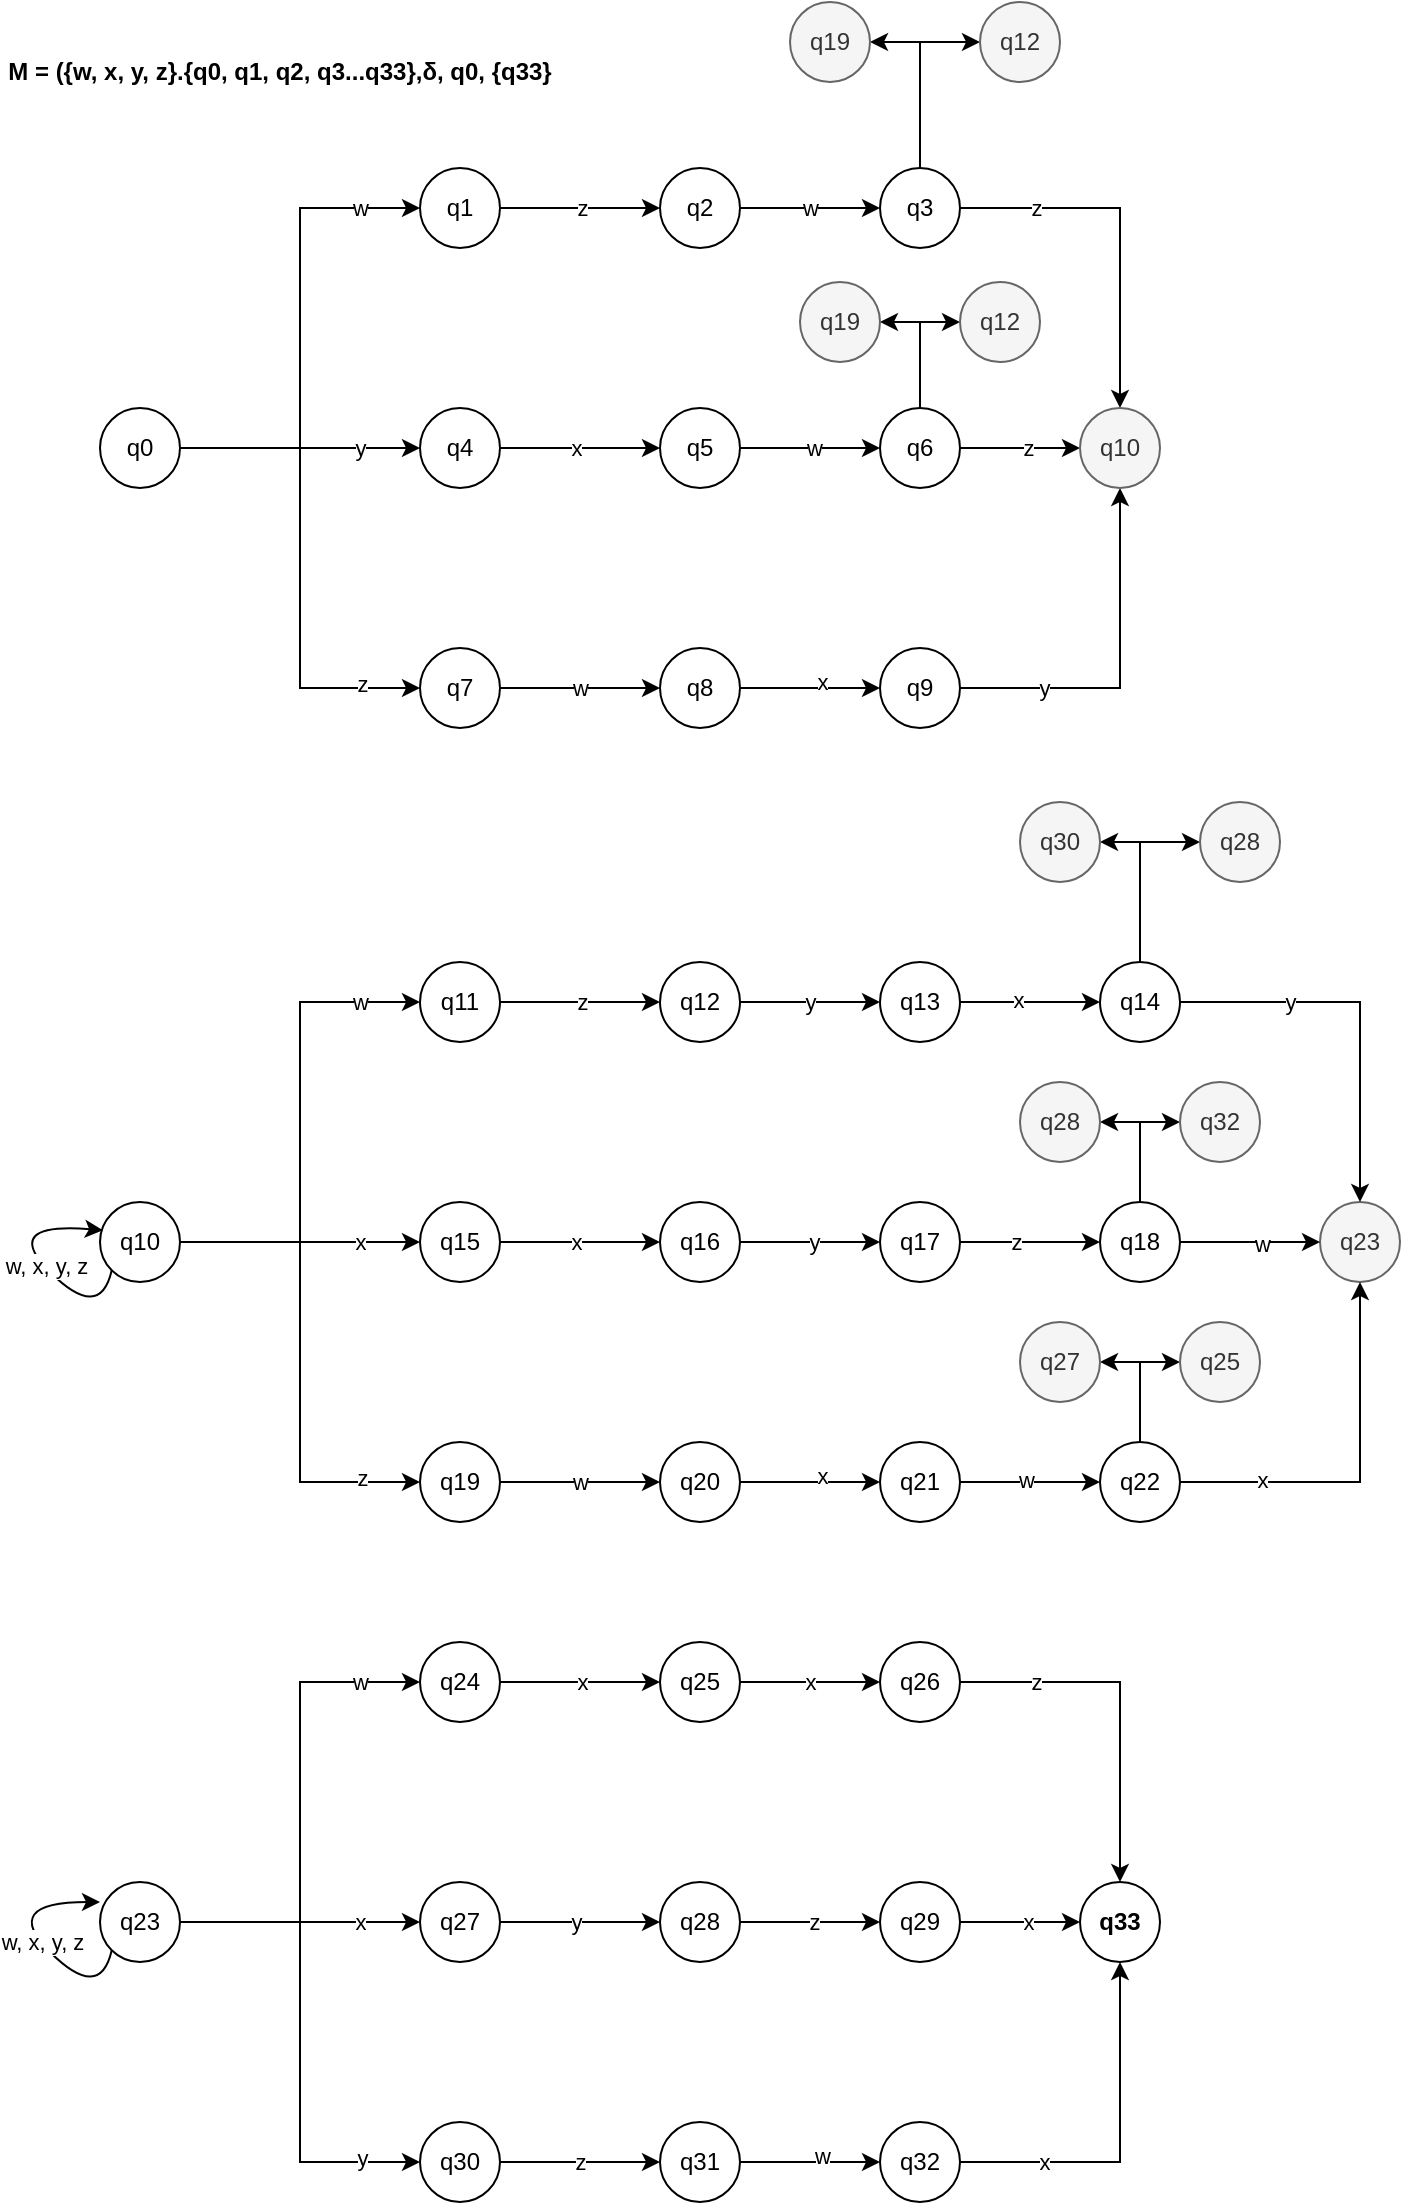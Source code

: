 <mxfile version="24.7.8">
  <diagram name="Page-1" id="Aey-eJSJg34oSW4Eya3Z">
    <mxGraphModel dx="2093" dy="1008" grid="1" gridSize="10" guides="1" tooltips="1" connect="1" arrows="1" fold="1" page="1" pageScale="1" pageWidth="850" pageHeight="1100" math="0" shadow="0">
      <root>
        <mxCell id="0" />
        <mxCell id="1" parent="0" />
        <mxCell id="eljY3TKEnS_Ht3RKQVxH-9" style="edgeStyle=orthogonalEdgeStyle;rounded=0;orthogonalLoop=1;jettySize=auto;html=1;entryX=0;entryY=0.5;entryDx=0;entryDy=0;" edge="1" parent="1" source="eljY3TKEnS_Ht3RKQVxH-5" target="eljY3TKEnS_Ht3RKQVxH-7">
          <mxGeometry relative="1" as="geometry" />
        </mxCell>
        <mxCell id="eljY3TKEnS_Ht3RKQVxH-14" value="y" style="edgeLabel;html=1;align=center;verticalAlign=middle;resizable=0;points=[];" vertex="1" connectable="0" parent="eljY3TKEnS_Ht3RKQVxH-9">
          <mxGeometry x="0.504" relative="1" as="geometry">
            <mxPoint as="offset" />
          </mxGeometry>
        </mxCell>
        <mxCell id="eljY3TKEnS_Ht3RKQVxH-10" style="edgeStyle=orthogonalEdgeStyle;rounded=0;orthogonalLoop=1;jettySize=auto;html=1;exitX=1;exitY=0.5;exitDx=0;exitDy=0;entryX=0;entryY=0.5;entryDx=0;entryDy=0;" edge="1" parent="1" source="eljY3TKEnS_Ht3RKQVxH-5" target="eljY3TKEnS_Ht3RKQVxH-6">
          <mxGeometry relative="1" as="geometry" />
        </mxCell>
        <mxCell id="eljY3TKEnS_Ht3RKQVxH-13" value="w" style="edgeLabel;html=1;align=center;verticalAlign=middle;resizable=0;points=[];" vertex="1" connectable="0" parent="eljY3TKEnS_Ht3RKQVxH-10">
          <mxGeometry x="0.723" y="2" relative="1" as="geometry">
            <mxPoint x="3" y="2" as="offset" />
          </mxGeometry>
        </mxCell>
        <mxCell id="eljY3TKEnS_Ht3RKQVxH-12" style="edgeStyle=orthogonalEdgeStyle;rounded=0;orthogonalLoop=1;jettySize=auto;html=1;exitX=1;exitY=0.5;exitDx=0;exitDy=0;entryX=0;entryY=0.5;entryDx=0;entryDy=0;" edge="1" parent="1" source="eljY3TKEnS_Ht3RKQVxH-5" target="eljY3TKEnS_Ht3RKQVxH-8">
          <mxGeometry relative="1" as="geometry" />
        </mxCell>
        <mxCell id="eljY3TKEnS_Ht3RKQVxH-15" value="z" style="edgeLabel;html=1;align=center;verticalAlign=middle;resizable=0;points=[];" vertex="1" connectable="0" parent="eljY3TKEnS_Ht3RKQVxH-12">
          <mxGeometry x="0.756" y="2" relative="1" as="geometry">
            <mxPoint as="offset" />
          </mxGeometry>
        </mxCell>
        <mxCell id="eljY3TKEnS_Ht3RKQVxH-5" value="q0" style="ellipse;whiteSpace=wrap;html=1;" vertex="1" parent="1">
          <mxGeometry x="80" y="203" width="40" height="40" as="geometry" />
        </mxCell>
        <mxCell id="eljY3TKEnS_Ht3RKQVxH-19" style="edgeStyle=orthogonalEdgeStyle;rounded=0;orthogonalLoop=1;jettySize=auto;html=1;" edge="1" parent="1" source="eljY3TKEnS_Ht3RKQVxH-6" target="eljY3TKEnS_Ht3RKQVxH-16">
          <mxGeometry relative="1" as="geometry" />
        </mxCell>
        <mxCell id="eljY3TKEnS_Ht3RKQVxH-22" value="z" style="edgeLabel;html=1;align=center;verticalAlign=middle;resizable=0;points=[];" vertex="1" connectable="0" parent="eljY3TKEnS_Ht3RKQVxH-19">
          <mxGeometry x="0.008" y="-4" relative="1" as="geometry">
            <mxPoint y="-4" as="offset" />
          </mxGeometry>
        </mxCell>
        <mxCell id="eljY3TKEnS_Ht3RKQVxH-6" value="q1" style="ellipse;whiteSpace=wrap;html=1;" vertex="1" parent="1">
          <mxGeometry x="240" y="83" width="40" height="40" as="geometry" />
        </mxCell>
        <mxCell id="eljY3TKEnS_Ht3RKQVxH-20" style="edgeStyle=orthogonalEdgeStyle;rounded=0;orthogonalLoop=1;jettySize=auto;html=1;" edge="1" parent="1" source="eljY3TKEnS_Ht3RKQVxH-7" target="eljY3TKEnS_Ht3RKQVxH-17">
          <mxGeometry relative="1" as="geometry" />
        </mxCell>
        <mxCell id="eljY3TKEnS_Ht3RKQVxH-23" value="x" style="edgeLabel;html=1;align=center;verticalAlign=middle;resizable=0;points=[];" vertex="1" connectable="0" parent="eljY3TKEnS_Ht3RKQVxH-20">
          <mxGeometry x="-0.054" relative="1" as="geometry">
            <mxPoint as="offset" />
          </mxGeometry>
        </mxCell>
        <mxCell id="eljY3TKEnS_Ht3RKQVxH-7" value="q4" style="ellipse;whiteSpace=wrap;html=1;" vertex="1" parent="1">
          <mxGeometry x="240" y="203" width="40" height="40" as="geometry" />
        </mxCell>
        <mxCell id="eljY3TKEnS_Ht3RKQVxH-21" style="edgeStyle=orthogonalEdgeStyle;rounded=0;orthogonalLoop=1;jettySize=auto;html=1;exitX=1;exitY=0.5;exitDx=0;exitDy=0;" edge="1" parent="1" source="eljY3TKEnS_Ht3RKQVxH-8" target="eljY3TKEnS_Ht3RKQVxH-18">
          <mxGeometry relative="1" as="geometry" />
        </mxCell>
        <mxCell id="eljY3TKEnS_Ht3RKQVxH-24" value="w" style="edgeLabel;html=1;align=center;verticalAlign=middle;resizable=0;points=[];" vertex="1" connectable="0" parent="eljY3TKEnS_Ht3RKQVxH-21">
          <mxGeometry x="-0.096" y="-1" relative="1" as="geometry">
            <mxPoint x="4" y="-1" as="offset" />
          </mxGeometry>
        </mxCell>
        <mxCell id="eljY3TKEnS_Ht3RKQVxH-8" value="q7" style="ellipse;whiteSpace=wrap;html=1;" vertex="1" parent="1">
          <mxGeometry x="240" y="323" width="40" height="40" as="geometry" />
        </mxCell>
        <mxCell id="eljY3TKEnS_Ht3RKQVxH-28" style="edgeStyle=orthogonalEdgeStyle;rounded=0;orthogonalLoop=1;jettySize=auto;html=1;exitX=1;exitY=0.5;exitDx=0;exitDy=0;entryX=0;entryY=0.5;entryDx=0;entryDy=0;" edge="1" parent="1" source="eljY3TKEnS_Ht3RKQVxH-16" target="eljY3TKEnS_Ht3RKQVxH-25">
          <mxGeometry relative="1" as="geometry" />
        </mxCell>
        <mxCell id="eljY3TKEnS_Ht3RKQVxH-31" value="w" style="edgeLabel;html=1;align=center;verticalAlign=middle;resizable=0;points=[];" vertex="1" connectable="0" parent="eljY3TKEnS_Ht3RKQVxH-28">
          <mxGeometry x="-0.014" y="-3" relative="1" as="geometry">
            <mxPoint y="-3" as="offset" />
          </mxGeometry>
        </mxCell>
        <mxCell id="eljY3TKEnS_Ht3RKQVxH-16" value="q2" style="ellipse;whiteSpace=wrap;html=1;" vertex="1" parent="1">
          <mxGeometry x="360" y="83" width="40" height="40" as="geometry" />
        </mxCell>
        <mxCell id="eljY3TKEnS_Ht3RKQVxH-29" style="edgeStyle=orthogonalEdgeStyle;rounded=0;orthogonalLoop=1;jettySize=auto;html=1;exitX=1;exitY=0.5;exitDx=0;exitDy=0;entryX=0;entryY=0.5;entryDx=0;entryDy=0;" edge="1" parent="1" source="eljY3TKEnS_Ht3RKQVxH-17" target="eljY3TKEnS_Ht3RKQVxH-26">
          <mxGeometry relative="1" as="geometry" />
        </mxCell>
        <mxCell id="eljY3TKEnS_Ht3RKQVxH-32" value="w" style="edgeLabel;html=1;align=center;verticalAlign=middle;resizable=0;points=[];" vertex="1" connectable="0" parent="eljY3TKEnS_Ht3RKQVxH-29">
          <mxGeometry x="0.057" y="-2" relative="1" as="geometry">
            <mxPoint y="-2" as="offset" />
          </mxGeometry>
        </mxCell>
        <mxCell id="eljY3TKEnS_Ht3RKQVxH-17" value="q5" style="ellipse;whiteSpace=wrap;html=1;" vertex="1" parent="1">
          <mxGeometry x="360" y="203" width="40" height="40" as="geometry" />
        </mxCell>
        <mxCell id="eljY3TKEnS_Ht3RKQVxH-30" style="edgeStyle=orthogonalEdgeStyle;rounded=0;orthogonalLoop=1;jettySize=auto;html=1;entryX=0;entryY=0.5;entryDx=0;entryDy=0;" edge="1" parent="1" source="eljY3TKEnS_Ht3RKQVxH-18" target="eljY3TKEnS_Ht3RKQVxH-27">
          <mxGeometry relative="1" as="geometry" />
        </mxCell>
        <mxCell id="eljY3TKEnS_Ht3RKQVxH-33" value="x" style="edgeLabel;html=1;align=center;verticalAlign=middle;resizable=0;points=[];" vertex="1" connectable="0" parent="eljY3TKEnS_Ht3RKQVxH-30">
          <mxGeometry x="0.152" y="3" relative="1" as="geometry">
            <mxPoint as="offset" />
          </mxGeometry>
        </mxCell>
        <mxCell id="eljY3TKEnS_Ht3RKQVxH-18" value="q8" style="ellipse;whiteSpace=wrap;html=1;" vertex="1" parent="1">
          <mxGeometry x="360" y="323" width="40" height="40" as="geometry" />
        </mxCell>
        <mxCell id="eljY3TKEnS_Ht3RKQVxH-38" style="edgeStyle=orthogonalEdgeStyle;rounded=0;orthogonalLoop=1;jettySize=auto;html=1;exitX=1;exitY=0.5;exitDx=0;exitDy=0;" edge="1" parent="1" source="eljY3TKEnS_Ht3RKQVxH-25" target="eljY3TKEnS_Ht3RKQVxH-34">
          <mxGeometry relative="1" as="geometry" />
        </mxCell>
        <mxCell id="eljY3TKEnS_Ht3RKQVxH-39" value="z" style="edgeLabel;html=1;align=center;verticalAlign=middle;resizable=0;points=[];" vertex="1" connectable="0" parent="eljY3TKEnS_Ht3RKQVxH-38">
          <mxGeometry x="-0.578" y="-4" relative="1" as="geometry">
            <mxPoint y="-4" as="offset" />
          </mxGeometry>
        </mxCell>
        <mxCell id="eljY3TKEnS_Ht3RKQVxH-128" style="edgeStyle=orthogonalEdgeStyle;rounded=0;orthogonalLoop=1;jettySize=auto;html=1;exitX=0.5;exitY=0;exitDx=0;exitDy=0;entryX=0;entryY=0.5;entryDx=0;entryDy=0;" edge="1" parent="1" source="eljY3TKEnS_Ht3RKQVxH-25" target="eljY3TKEnS_Ht3RKQVxH-127">
          <mxGeometry relative="1" as="geometry" />
        </mxCell>
        <mxCell id="eljY3TKEnS_Ht3RKQVxH-130" style="edgeStyle=orthogonalEdgeStyle;rounded=0;orthogonalLoop=1;jettySize=auto;html=1;exitX=0.5;exitY=0;exitDx=0;exitDy=0;entryX=1;entryY=0.5;entryDx=0;entryDy=0;" edge="1" parent="1" source="eljY3TKEnS_Ht3RKQVxH-25" target="eljY3TKEnS_Ht3RKQVxH-129">
          <mxGeometry relative="1" as="geometry" />
        </mxCell>
        <mxCell id="eljY3TKEnS_Ht3RKQVxH-25" value="q3" style="ellipse;whiteSpace=wrap;html=1;" vertex="1" parent="1">
          <mxGeometry x="470" y="83" width="40" height="40" as="geometry" />
        </mxCell>
        <mxCell id="eljY3TKEnS_Ht3RKQVxH-36" style="edgeStyle=orthogonalEdgeStyle;rounded=0;orthogonalLoop=1;jettySize=auto;html=1;exitX=1;exitY=0.5;exitDx=0;exitDy=0;entryX=0;entryY=0.5;entryDx=0;entryDy=0;" edge="1" parent="1" source="eljY3TKEnS_Ht3RKQVxH-26" target="eljY3TKEnS_Ht3RKQVxH-34">
          <mxGeometry relative="1" as="geometry" />
        </mxCell>
        <mxCell id="eljY3TKEnS_Ht3RKQVxH-40" value="z" style="edgeLabel;html=1;align=center;verticalAlign=middle;resizable=0;points=[];" vertex="1" connectable="0" parent="eljY3TKEnS_Ht3RKQVxH-36">
          <mxGeometry x="0.133" y="-1" relative="1" as="geometry">
            <mxPoint y="-1" as="offset" />
          </mxGeometry>
        </mxCell>
        <mxCell id="eljY3TKEnS_Ht3RKQVxH-132" style="edgeStyle=orthogonalEdgeStyle;rounded=0;orthogonalLoop=1;jettySize=auto;html=1;exitX=0.5;exitY=0;exitDx=0;exitDy=0;entryX=0;entryY=0.5;entryDx=0;entryDy=0;" edge="1" parent="1" source="eljY3TKEnS_Ht3RKQVxH-26" target="eljY3TKEnS_Ht3RKQVxH-131">
          <mxGeometry relative="1" as="geometry" />
        </mxCell>
        <mxCell id="eljY3TKEnS_Ht3RKQVxH-136" style="edgeStyle=orthogonalEdgeStyle;rounded=0;orthogonalLoop=1;jettySize=auto;html=1;exitX=0.5;exitY=0;exitDx=0;exitDy=0;entryX=1;entryY=0.5;entryDx=0;entryDy=0;" edge="1" parent="1" source="eljY3TKEnS_Ht3RKQVxH-26" target="eljY3TKEnS_Ht3RKQVxH-135">
          <mxGeometry relative="1" as="geometry" />
        </mxCell>
        <mxCell id="eljY3TKEnS_Ht3RKQVxH-26" value="q6" style="ellipse;whiteSpace=wrap;html=1;" vertex="1" parent="1">
          <mxGeometry x="470" y="203" width="40" height="40" as="geometry" />
        </mxCell>
        <mxCell id="eljY3TKEnS_Ht3RKQVxH-37" style="edgeStyle=orthogonalEdgeStyle;rounded=0;orthogonalLoop=1;jettySize=auto;html=1;exitX=1;exitY=0.5;exitDx=0;exitDy=0;entryX=0.5;entryY=1;entryDx=0;entryDy=0;" edge="1" parent="1" source="eljY3TKEnS_Ht3RKQVxH-27" target="eljY3TKEnS_Ht3RKQVxH-34">
          <mxGeometry relative="1" as="geometry" />
        </mxCell>
        <mxCell id="eljY3TKEnS_Ht3RKQVxH-41" value="y" style="edgeLabel;html=1;align=center;verticalAlign=middle;resizable=0;points=[];" vertex="1" connectable="0" parent="eljY3TKEnS_Ht3RKQVxH-37">
          <mxGeometry x="-0.533" relative="1" as="geometry">
            <mxPoint as="offset" />
          </mxGeometry>
        </mxCell>
        <mxCell id="eljY3TKEnS_Ht3RKQVxH-27" value="q9" style="ellipse;whiteSpace=wrap;html=1;" vertex="1" parent="1">
          <mxGeometry x="470" y="323" width="40" height="40" as="geometry" />
        </mxCell>
        <mxCell id="eljY3TKEnS_Ht3RKQVxH-34" value="q10" style="ellipse;whiteSpace=wrap;html=1;fillColor=#f5f5f5;fontColor=#333333;strokeColor=#666666;" vertex="1" parent="1">
          <mxGeometry x="570" y="203" width="40" height="40" as="geometry" />
        </mxCell>
        <mxCell id="eljY3TKEnS_Ht3RKQVxH-42" style="edgeStyle=orthogonalEdgeStyle;rounded=0;orthogonalLoop=1;jettySize=auto;html=1;entryX=0;entryY=0.5;entryDx=0;entryDy=0;" edge="1" parent="1" source="eljY3TKEnS_Ht3RKQVxH-48" target="eljY3TKEnS_Ht3RKQVxH-54">
          <mxGeometry relative="1" as="geometry" />
        </mxCell>
        <mxCell id="eljY3TKEnS_Ht3RKQVxH-43" value="x" style="edgeLabel;html=1;align=center;verticalAlign=middle;resizable=0;points=[];" vertex="1" connectable="0" parent="eljY3TKEnS_Ht3RKQVxH-42">
          <mxGeometry x="0.504" relative="1" as="geometry">
            <mxPoint as="offset" />
          </mxGeometry>
        </mxCell>
        <mxCell id="eljY3TKEnS_Ht3RKQVxH-44" style="edgeStyle=orthogonalEdgeStyle;rounded=0;orthogonalLoop=1;jettySize=auto;html=1;exitX=1;exitY=0.5;exitDx=0;exitDy=0;entryX=0;entryY=0.5;entryDx=0;entryDy=0;" edge="1" parent="1" source="eljY3TKEnS_Ht3RKQVxH-48" target="eljY3TKEnS_Ht3RKQVxH-51">
          <mxGeometry relative="1" as="geometry" />
        </mxCell>
        <mxCell id="eljY3TKEnS_Ht3RKQVxH-45" value="w" style="edgeLabel;html=1;align=center;verticalAlign=middle;resizable=0;points=[];" vertex="1" connectable="0" parent="eljY3TKEnS_Ht3RKQVxH-44">
          <mxGeometry x="0.723" y="2" relative="1" as="geometry">
            <mxPoint x="3" y="2" as="offset" />
          </mxGeometry>
        </mxCell>
        <mxCell id="eljY3TKEnS_Ht3RKQVxH-46" style="edgeStyle=orthogonalEdgeStyle;rounded=0;orthogonalLoop=1;jettySize=auto;html=1;exitX=1;exitY=0.5;exitDx=0;exitDy=0;entryX=0;entryY=0.5;entryDx=0;entryDy=0;" edge="1" parent="1" source="eljY3TKEnS_Ht3RKQVxH-48" target="eljY3TKEnS_Ht3RKQVxH-57">
          <mxGeometry relative="1" as="geometry" />
        </mxCell>
        <mxCell id="eljY3TKEnS_Ht3RKQVxH-47" value="y" style="edgeLabel;html=1;align=center;verticalAlign=middle;resizable=0;points=[];" vertex="1" connectable="0" parent="eljY3TKEnS_Ht3RKQVxH-46">
          <mxGeometry x="0.756" y="2" relative="1" as="geometry">
            <mxPoint as="offset" />
          </mxGeometry>
        </mxCell>
        <mxCell id="eljY3TKEnS_Ht3RKQVxH-48" value="q23" style="ellipse;whiteSpace=wrap;html=1;" vertex="1" parent="1">
          <mxGeometry x="80" y="940" width="40" height="40" as="geometry" />
        </mxCell>
        <mxCell id="eljY3TKEnS_Ht3RKQVxH-49" style="edgeStyle=orthogonalEdgeStyle;rounded=0;orthogonalLoop=1;jettySize=auto;html=1;" edge="1" parent="1" source="eljY3TKEnS_Ht3RKQVxH-51" target="eljY3TKEnS_Ht3RKQVxH-60">
          <mxGeometry relative="1" as="geometry" />
        </mxCell>
        <mxCell id="eljY3TKEnS_Ht3RKQVxH-50" value="x" style="edgeLabel;html=1;align=center;verticalAlign=middle;resizable=0;points=[];" vertex="1" connectable="0" parent="eljY3TKEnS_Ht3RKQVxH-49">
          <mxGeometry x="0.008" y="-4" relative="1" as="geometry">
            <mxPoint y="-4" as="offset" />
          </mxGeometry>
        </mxCell>
        <mxCell id="eljY3TKEnS_Ht3RKQVxH-51" value="q24" style="ellipse;whiteSpace=wrap;html=1;" vertex="1" parent="1">
          <mxGeometry x="240" y="820" width="40" height="40" as="geometry" />
        </mxCell>
        <mxCell id="eljY3TKEnS_Ht3RKQVxH-52" style="edgeStyle=orthogonalEdgeStyle;rounded=0;orthogonalLoop=1;jettySize=auto;html=1;" edge="1" parent="1" source="eljY3TKEnS_Ht3RKQVxH-54" target="eljY3TKEnS_Ht3RKQVxH-63">
          <mxGeometry relative="1" as="geometry" />
        </mxCell>
        <mxCell id="eljY3TKEnS_Ht3RKQVxH-53" value="y" style="edgeLabel;html=1;align=center;verticalAlign=middle;resizable=0;points=[];" vertex="1" connectable="0" parent="eljY3TKEnS_Ht3RKQVxH-52">
          <mxGeometry x="-0.054" relative="1" as="geometry">
            <mxPoint as="offset" />
          </mxGeometry>
        </mxCell>
        <mxCell id="eljY3TKEnS_Ht3RKQVxH-54" value="q27" style="ellipse;whiteSpace=wrap;html=1;" vertex="1" parent="1">
          <mxGeometry x="240" y="940" width="40" height="40" as="geometry" />
        </mxCell>
        <mxCell id="eljY3TKEnS_Ht3RKQVxH-55" style="edgeStyle=orthogonalEdgeStyle;rounded=0;orthogonalLoop=1;jettySize=auto;html=1;exitX=1;exitY=0.5;exitDx=0;exitDy=0;" edge="1" parent="1" source="eljY3TKEnS_Ht3RKQVxH-57" target="eljY3TKEnS_Ht3RKQVxH-66">
          <mxGeometry relative="1" as="geometry" />
        </mxCell>
        <mxCell id="eljY3TKEnS_Ht3RKQVxH-56" value="z" style="edgeLabel;html=1;align=center;verticalAlign=middle;resizable=0;points=[];" vertex="1" connectable="0" parent="eljY3TKEnS_Ht3RKQVxH-55">
          <mxGeometry x="-0.096" y="-1" relative="1" as="geometry">
            <mxPoint x="4" y="-1" as="offset" />
          </mxGeometry>
        </mxCell>
        <mxCell id="eljY3TKEnS_Ht3RKQVxH-57" value="q30" style="ellipse;whiteSpace=wrap;html=1;" vertex="1" parent="1">
          <mxGeometry x="240" y="1060" width="40" height="40" as="geometry" />
        </mxCell>
        <mxCell id="eljY3TKEnS_Ht3RKQVxH-58" style="edgeStyle=orthogonalEdgeStyle;rounded=0;orthogonalLoop=1;jettySize=auto;html=1;exitX=1;exitY=0.5;exitDx=0;exitDy=0;entryX=0;entryY=0.5;entryDx=0;entryDy=0;" edge="1" parent="1" source="eljY3TKEnS_Ht3RKQVxH-60" target="eljY3TKEnS_Ht3RKQVxH-69">
          <mxGeometry relative="1" as="geometry" />
        </mxCell>
        <mxCell id="eljY3TKEnS_Ht3RKQVxH-59" value="x" style="edgeLabel;html=1;align=center;verticalAlign=middle;resizable=0;points=[];" vertex="1" connectable="0" parent="eljY3TKEnS_Ht3RKQVxH-58">
          <mxGeometry x="-0.014" y="-3" relative="1" as="geometry">
            <mxPoint y="-3" as="offset" />
          </mxGeometry>
        </mxCell>
        <mxCell id="eljY3TKEnS_Ht3RKQVxH-60" value="q25" style="ellipse;whiteSpace=wrap;html=1;" vertex="1" parent="1">
          <mxGeometry x="360" y="820" width="40" height="40" as="geometry" />
        </mxCell>
        <mxCell id="eljY3TKEnS_Ht3RKQVxH-61" style="edgeStyle=orthogonalEdgeStyle;rounded=0;orthogonalLoop=1;jettySize=auto;html=1;exitX=1;exitY=0.5;exitDx=0;exitDy=0;entryX=0;entryY=0.5;entryDx=0;entryDy=0;" edge="1" parent="1" source="eljY3TKEnS_Ht3RKQVxH-63" target="eljY3TKEnS_Ht3RKQVxH-72">
          <mxGeometry relative="1" as="geometry" />
        </mxCell>
        <mxCell id="eljY3TKEnS_Ht3RKQVxH-62" value="z" style="edgeLabel;html=1;align=center;verticalAlign=middle;resizable=0;points=[];" vertex="1" connectable="0" parent="eljY3TKEnS_Ht3RKQVxH-61">
          <mxGeometry x="0.057" y="-2" relative="1" as="geometry">
            <mxPoint y="-2" as="offset" />
          </mxGeometry>
        </mxCell>
        <mxCell id="eljY3TKEnS_Ht3RKQVxH-63" value="q28" style="ellipse;whiteSpace=wrap;html=1;" vertex="1" parent="1">
          <mxGeometry x="360" y="940" width="40" height="40" as="geometry" />
        </mxCell>
        <mxCell id="eljY3TKEnS_Ht3RKQVxH-64" style="edgeStyle=orthogonalEdgeStyle;rounded=0;orthogonalLoop=1;jettySize=auto;html=1;entryX=0;entryY=0.5;entryDx=0;entryDy=0;" edge="1" parent="1" source="eljY3TKEnS_Ht3RKQVxH-66" target="eljY3TKEnS_Ht3RKQVxH-75">
          <mxGeometry relative="1" as="geometry" />
        </mxCell>
        <mxCell id="eljY3TKEnS_Ht3RKQVxH-65" value="w" style="edgeLabel;html=1;align=center;verticalAlign=middle;resizable=0;points=[];" vertex="1" connectable="0" parent="eljY3TKEnS_Ht3RKQVxH-64">
          <mxGeometry x="0.152" y="3" relative="1" as="geometry">
            <mxPoint as="offset" />
          </mxGeometry>
        </mxCell>
        <mxCell id="eljY3TKEnS_Ht3RKQVxH-66" value="q31" style="ellipse;whiteSpace=wrap;html=1;" vertex="1" parent="1">
          <mxGeometry x="360" y="1060" width="40" height="40" as="geometry" />
        </mxCell>
        <mxCell id="eljY3TKEnS_Ht3RKQVxH-67" style="edgeStyle=orthogonalEdgeStyle;rounded=0;orthogonalLoop=1;jettySize=auto;html=1;exitX=1;exitY=0.5;exitDx=0;exitDy=0;" edge="1" parent="1" source="eljY3TKEnS_Ht3RKQVxH-69" target="eljY3TKEnS_Ht3RKQVxH-76">
          <mxGeometry relative="1" as="geometry" />
        </mxCell>
        <mxCell id="eljY3TKEnS_Ht3RKQVxH-68" value="z" style="edgeLabel;html=1;align=center;verticalAlign=middle;resizable=0;points=[];" vertex="1" connectable="0" parent="eljY3TKEnS_Ht3RKQVxH-67">
          <mxGeometry x="-0.578" y="-4" relative="1" as="geometry">
            <mxPoint y="-4" as="offset" />
          </mxGeometry>
        </mxCell>
        <mxCell id="eljY3TKEnS_Ht3RKQVxH-69" value="q26" style="ellipse;whiteSpace=wrap;html=1;" vertex="1" parent="1">
          <mxGeometry x="470" y="820" width="40" height="40" as="geometry" />
        </mxCell>
        <mxCell id="eljY3TKEnS_Ht3RKQVxH-70" style="edgeStyle=orthogonalEdgeStyle;rounded=0;orthogonalLoop=1;jettySize=auto;html=1;exitX=1;exitY=0.5;exitDx=0;exitDy=0;entryX=0;entryY=0.5;entryDx=0;entryDy=0;" edge="1" parent="1" source="eljY3TKEnS_Ht3RKQVxH-72" target="eljY3TKEnS_Ht3RKQVxH-76">
          <mxGeometry relative="1" as="geometry" />
        </mxCell>
        <mxCell id="eljY3TKEnS_Ht3RKQVxH-71" value="x" style="edgeLabel;html=1;align=center;verticalAlign=middle;resizable=0;points=[];" vertex="1" connectable="0" parent="eljY3TKEnS_Ht3RKQVxH-70">
          <mxGeometry x="0.133" y="-1" relative="1" as="geometry">
            <mxPoint y="-1" as="offset" />
          </mxGeometry>
        </mxCell>
        <mxCell id="eljY3TKEnS_Ht3RKQVxH-72" value="q29" style="ellipse;whiteSpace=wrap;html=1;" vertex="1" parent="1">
          <mxGeometry x="470" y="940" width="40" height="40" as="geometry" />
        </mxCell>
        <mxCell id="eljY3TKEnS_Ht3RKQVxH-73" style="edgeStyle=orthogonalEdgeStyle;rounded=0;orthogonalLoop=1;jettySize=auto;html=1;exitX=1;exitY=0.5;exitDx=0;exitDy=0;entryX=0.5;entryY=1;entryDx=0;entryDy=0;" edge="1" parent="1" source="eljY3TKEnS_Ht3RKQVxH-75" target="eljY3TKEnS_Ht3RKQVxH-76">
          <mxGeometry relative="1" as="geometry" />
        </mxCell>
        <mxCell id="eljY3TKEnS_Ht3RKQVxH-74" value="x" style="edgeLabel;html=1;align=center;verticalAlign=middle;resizable=0;points=[];" vertex="1" connectable="0" parent="eljY3TKEnS_Ht3RKQVxH-73">
          <mxGeometry x="-0.533" relative="1" as="geometry">
            <mxPoint as="offset" />
          </mxGeometry>
        </mxCell>
        <mxCell id="eljY3TKEnS_Ht3RKQVxH-75" value="q32" style="ellipse;whiteSpace=wrap;html=1;" vertex="1" parent="1">
          <mxGeometry x="470" y="1060" width="40" height="40" as="geometry" />
        </mxCell>
        <mxCell id="eljY3TKEnS_Ht3RKQVxH-76" value="&lt;b&gt;q33&lt;/b&gt;" style="ellipse;whiteSpace=wrap;html=1;" vertex="1" parent="1">
          <mxGeometry x="570" y="940" width="40" height="40" as="geometry" />
        </mxCell>
        <mxCell id="eljY3TKEnS_Ht3RKQVxH-77" style="edgeStyle=orthogonalEdgeStyle;rounded=0;orthogonalLoop=1;jettySize=auto;html=1;entryX=0;entryY=0.5;entryDx=0;entryDy=0;" edge="1" parent="1" source="eljY3TKEnS_Ht3RKQVxH-83" target="eljY3TKEnS_Ht3RKQVxH-89">
          <mxGeometry relative="1" as="geometry" />
        </mxCell>
        <mxCell id="eljY3TKEnS_Ht3RKQVxH-78" value="x" style="edgeLabel;html=1;align=center;verticalAlign=middle;resizable=0;points=[];" vertex="1" connectable="0" parent="eljY3TKEnS_Ht3RKQVxH-77">
          <mxGeometry x="0.504" relative="1" as="geometry">
            <mxPoint as="offset" />
          </mxGeometry>
        </mxCell>
        <mxCell id="eljY3TKEnS_Ht3RKQVxH-79" style="edgeStyle=orthogonalEdgeStyle;rounded=0;orthogonalLoop=1;jettySize=auto;html=1;exitX=1;exitY=0.5;exitDx=0;exitDy=0;entryX=0;entryY=0.5;entryDx=0;entryDy=0;" edge="1" parent="1" source="eljY3TKEnS_Ht3RKQVxH-83" target="eljY3TKEnS_Ht3RKQVxH-86">
          <mxGeometry relative="1" as="geometry" />
        </mxCell>
        <mxCell id="eljY3TKEnS_Ht3RKQVxH-80" value="w" style="edgeLabel;html=1;align=center;verticalAlign=middle;resizable=0;points=[];" vertex="1" connectable="0" parent="eljY3TKEnS_Ht3RKQVxH-79">
          <mxGeometry x="0.723" y="2" relative="1" as="geometry">
            <mxPoint x="3" y="2" as="offset" />
          </mxGeometry>
        </mxCell>
        <mxCell id="eljY3TKEnS_Ht3RKQVxH-81" style="edgeStyle=orthogonalEdgeStyle;rounded=0;orthogonalLoop=1;jettySize=auto;html=1;exitX=1;exitY=0.5;exitDx=0;exitDy=0;entryX=0;entryY=0.5;entryDx=0;entryDy=0;" edge="1" parent="1" source="eljY3TKEnS_Ht3RKQVxH-83" target="eljY3TKEnS_Ht3RKQVxH-92">
          <mxGeometry relative="1" as="geometry" />
        </mxCell>
        <mxCell id="eljY3TKEnS_Ht3RKQVxH-82" value="z" style="edgeLabel;html=1;align=center;verticalAlign=middle;resizable=0;points=[];" vertex="1" connectable="0" parent="eljY3TKEnS_Ht3RKQVxH-81">
          <mxGeometry x="0.756" y="2" relative="1" as="geometry">
            <mxPoint as="offset" />
          </mxGeometry>
        </mxCell>
        <mxCell id="eljY3TKEnS_Ht3RKQVxH-83" value="q10" style="ellipse;whiteSpace=wrap;html=1;" vertex="1" parent="1">
          <mxGeometry x="80" y="600" width="40" height="40" as="geometry" />
        </mxCell>
        <mxCell id="eljY3TKEnS_Ht3RKQVxH-84" style="edgeStyle=orthogonalEdgeStyle;rounded=0;orthogonalLoop=1;jettySize=auto;html=1;" edge="1" parent="1" source="eljY3TKEnS_Ht3RKQVxH-86" target="eljY3TKEnS_Ht3RKQVxH-95">
          <mxGeometry relative="1" as="geometry" />
        </mxCell>
        <mxCell id="eljY3TKEnS_Ht3RKQVxH-85" value="z" style="edgeLabel;html=1;align=center;verticalAlign=middle;resizable=0;points=[];" vertex="1" connectable="0" parent="eljY3TKEnS_Ht3RKQVxH-84">
          <mxGeometry x="0.008" y="-4" relative="1" as="geometry">
            <mxPoint y="-4" as="offset" />
          </mxGeometry>
        </mxCell>
        <mxCell id="eljY3TKEnS_Ht3RKQVxH-86" value="q11" style="ellipse;whiteSpace=wrap;html=1;" vertex="1" parent="1">
          <mxGeometry x="240" y="480" width="40" height="40" as="geometry" />
        </mxCell>
        <mxCell id="eljY3TKEnS_Ht3RKQVxH-87" style="edgeStyle=orthogonalEdgeStyle;rounded=0;orthogonalLoop=1;jettySize=auto;html=1;" edge="1" parent="1" source="eljY3TKEnS_Ht3RKQVxH-89" target="eljY3TKEnS_Ht3RKQVxH-98">
          <mxGeometry relative="1" as="geometry" />
        </mxCell>
        <mxCell id="eljY3TKEnS_Ht3RKQVxH-88" value="x" style="edgeLabel;html=1;align=center;verticalAlign=middle;resizable=0;points=[];" vertex="1" connectable="0" parent="eljY3TKEnS_Ht3RKQVxH-87">
          <mxGeometry x="-0.054" relative="1" as="geometry">
            <mxPoint as="offset" />
          </mxGeometry>
        </mxCell>
        <mxCell id="eljY3TKEnS_Ht3RKQVxH-89" value="q15" style="ellipse;whiteSpace=wrap;html=1;" vertex="1" parent="1">
          <mxGeometry x="240" y="600" width="40" height="40" as="geometry" />
        </mxCell>
        <mxCell id="eljY3TKEnS_Ht3RKQVxH-90" style="edgeStyle=orthogonalEdgeStyle;rounded=0;orthogonalLoop=1;jettySize=auto;html=1;exitX=1;exitY=0.5;exitDx=0;exitDy=0;" edge="1" parent="1" source="eljY3TKEnS_Ht3RKQVxH-92" target="eljY3TKEnS_Ht3RKQVxH-101">
          <mxGeometry relative="1" as="geometry" />
        </mxCell>
        <mxCell id="eljY3TKEnS_Ht3RKQVxH-91" value="w" style="edgeLabel;html=1;align=center;verticalAlign=middle;resizable=0;points=[];" vertex="1" connectable="0" parent="eljY3TKEnS_Ht3RKQVxH-90">
          <mxGeometry x="-0.096" y="-1" relative="1" as="geometry">
            <mxPoint x="4" y="-1" as="offset" />
          </mxGeometry>
        </mxCell>
        <mxCell id="eljY3TKEnS_Ht3RKQVxH-92" value="q19" style="ellipse;whiteSpace=wrap;html=1;" vertex="1" parent="1">
          <mxGeometry x="240" y="720" width="40" height="40" as="geometry" />
        </mxCell>
        <mxCell id="eljY3TKEnS_Ht3RKQVxH-93" style="edgeStyle=orthogonalEdgeStyle;rounded=0;orthogonalLoop=1;jettySize=auto;html=1;exitX=1;exitY=0.5;exitDx=0;exitDy=0;entryX=0;entryY=0.5;entryDx=0;entryDy=0;" edge="1" parent="1" source="eljY3TKEnS_Ht3RKQVxH-95" target="eljY3TKEnS_Ht3RKQVxH-104">
          <mxGeometry relative="1" as="geometry" />
        </mxCell>
        <mxCell id="eljY3TKEnS_Ht3RKQVxH-94" value="y" style="edgeLabel;html=1;align=center;verticalAlign=middle;resizable=0;points=[];" vertex="1" connectable="0" parent="eljY3TKEnS_Ht3RKQVxH-93">
          <mxGeometry x="-0.014" y="-3" relative="1" as="geometry">
            <mxPoint y="-3" as="offset" />
          </mxGeometry>
        </mxCell>
        <mxCell id="eljY3TKEnS_Ht3RKQVxH-95" value="q12" style="ellipse;whiteSpace=wrap;html=1;" vertex="1" parent="1">
          <mxGeometry x="360" y="480" width="40" height="40" as="geometry" />
        </mxCell>
        <mxCell id="eljY3TKEnS_Ht3RKQVxH-96" style="edgeStyle=orthogonalEdgeStyle;rounded=0;orthogonalLoop=1;jettySize=auto;html=1;exitX=1;exitY=0.5;exitDx=0;exitDy=0;entryX=0;entryY=0.5;entryDx=0;entryDy=0;" edge="1" parent="1" source="eljY3TKEnS_Ht3RKQVxH-98" target="eljY3TKEnS_Ht3RKQVxH-107">
          <mxGeometry relative="1" as="geometry" />
        </mxCell>
        <mxCell id="eljY3TKEnS_Ht3RKQVxH-97" value="y" style="edgeLabel;html=1;align=center;verticalAlign=middle;resizable=0;points=[];" vertex="1" connectable="0" parent="eljY3TKEnS_Ht3RKQVxH-96">
          <mxGeometry x="0.057" y="-2" relative="1" as="geometry">
            <mxPoint y="-2" as="offset" />
          </mxGeometry>
        </mxCell>
        <mxCell id="eljY3TKEnS_Ht3RKQVxH-98" value="q16" style="ellipse;whiteSpace=wrap;html=1;" vertex="1" parent="1">
          <mxGeometry x="360" y="600" width="40" height="40" as="geometry" />
        </mxCell>
        <mxCell id="eljY3TKEnS_Ht3RKQVxH-99" style="edgeStyle=orthogonalEdgeStyle;rounded=0;orthogonalLoop=1;jettySize=auto;html=1;entryX=0;entryY=0.5;entryDx=0;entryDy=0;" edge="1" parent="1" source="eljY3TKEnS_Ht3RKQVxH-101" target="eljY3TKEnS_Ht3RKQVxH-110">
          <mxGeometry relative="1" as="geometry" />
        </mxCell>
        <mxCell id="eljY3TKEnS_Ht3RKQVxH-100" value="x" style="edgeLabel;html=1;align=center;verticalAlign=middle;resizable=0;points=[];" vertex="1" connectable="0" parent="eljY3TKEnS_Ht3RKQVxH-99">
          <mxGeometry x="0.152" y="3" relative="1" as="geometry">
            <mxPoint as="offset" />
          </mxGeometry>
        </mxCell>
        <mxCell id="eljY3TKEnS_Ht3RKQVxH-101" value="q20" style="ellipse;whiteSpace=wrap;html=1;" vertex="1" parent="1">
          <mxGeometry x="360" y="720" width="40" height="40" as="geometry" />
        </mxCell>
        <mxCell id="eljY3TKEnS_Ht3RKQVxH-115" style="edgeStyle=orthogonalEdgeStyle;rounded=0;orthogonalLoop=1;jettySize=auto;html=1;exitX=1;exitY=0.5;exitDx=0;exitDy=0;entryX=0;entryY=0.5;entryDx=0;entryDy=0;" edge="1" parent="1" source="eljY3TKEnS_Ht3RKQVxH-104" target="eljY3TKEnS_Ht3RKQVxH-112">
          <mxGeometry relative="1" as="geometry" />
        </mxCell>
        <mxCell id="eljY3TKEnS_Ht3RKQVxH-116" value="x" style="edgeLabel;html=1;align=center;verticalAlign=middle;resizable=0;points=[];" vertex="1" connectable="0" parent="eljY3TKEnS_Ht3RKQVxH-115">
          <mxGeometry x="-0.187" y="1" relative="1" as="geometry">
            <mxPoint as="offset" />
          </mxGeometry>
        </mxCell>
        <mxCell id="eljY3TKEnS_Ht3RKQVxH-104" value="q13" style="ellipse;whiteSpace=wrap;html=1;" vertex="1" parent="1">
          <mxGeometry x="470" y="480" width="40" height="40" as="geometry" />
        </mxCell>
        <mxCell id="eljY3TKEnS_Ht3RKQVxH-119" style="edgeStyle=orthogonalEdgeStyle;rounded=0;orthogonalLoop=1;jettySize=auto;html=1;exitX=1;exitY=0.5;exitDx=0;exitDy=0;" edge="1" parent="1" source="eljY3TKEnS_Ht3RKQVxH-107" target="eljY3TKEnS_Ht3RKQVxH-113">
          <mxGeometry relative="1" as="geometry" />
        </mxCell>
        <mxCell id="eljY3TKEnS_Ht3RKQVxH-123" value="z" style="edgeLabel;html=1;align=center;verticalAlign=middle;resizable=0;points=[];" vertex="1" connectable="0" parent="eljY3TKEnS_Ht3RKQVxH-119">
          <mxGeometry x="-0.196" relative="1" as="geometry">
            <mxPoint as="offset" />
          </mxGeometry>
        </mxCell>
        <mxCell id="eljY3TKEnS_Ht3RKQVxH-107" value="q17" style="ellipse;whiteSpace=wrap;html=1;" vertex="1" parent="1">
          <mxGeometry x="470" y="600" width="40" height="40" as="geometry" />
        </mxCell>
        <mxCell id="eljY3TKEnS_Ht3RKQVxH-120" style="edgeStyle=orthogonalEdgeStyle;rounded=0;orthogonalLoop=1;jettySize=auto;html=1;entryX=0;entryY=0.5;entryDx=0;entryDy=0;" edge="1" parent="1" source="eljY3TKEnS_Ht3RKQVxH-110" target="eljY3TKEnS_Ht3RKQVxH-114">
          <mxGeometry relative="1" as="geometry" />
        </mxCell>
        <mxCell id="eljY3TKEnS_Ht3RKQVxH-125" value="w" style="edgeLabel;html=1;align=center;verticalAlign=middle;resizable=0;points=[];" vertex="1" connectable="0" parent="eljY3TKEnS_Ht3RKQVxH-120">
          <mxGeometry x="-0.064" y="1" relative="1" as="geometry">
            <mxPoint as="offset" />
          </mxGeometry>
        </mxCell>
        <mxCell id="eljY3TKEnS_Ht3RKQVxH-110" value="q21" style="ellipse;whiteSpace=wrap;html=1;" vertex="1" parent="1">
          <mxGeometry x="470" y="720" width="40" height="40" as="geometry" />
        </mxCell>
        <mxCell id="eljY3TKEnS_Ht3RKQVxH-111" value="q23" style="ellipse;whiteSpace=wrap;html=1;fillColor=#f5f5f5;fontColor=#333333;strokeColor=#666666;" vertex="1" parent="1">
          <mxGeometry x="690" y="600" width="40" height="40" as="geometry" />
        </mxCell>
        <mxCell id="eljY3TKEnS_Ht3RKQVxH-117" style="edgeStyle=orthogonalEdgeStyle;rounded=0;orthogonalLoop=1;jettySize=auto;html=1;exitX=1;exitY=0.5;exitDx=0;exitDy=0;entryX=0.5;entryY=0;entryDx=0;entryDy=0;" edge="1" parent="1" source="eljY3TKEnS_Ht3RKQVxH-112" target="eljY3TKEnS_Ht3RKQVxH-111">
          <mxGeometry relative="1" as="geometry">
            <Array as="points">
              <mxPoint x="710" y="500" />
            </Array>
          </mxGeometry>
        </mxCell>
        <mxCell id="eljY3TKEnS_Ht3RKQVxH-118" value="y" style="edgeLabel;html=1;align=center;verticalAlign=middle;resizable=0;points=[];" vertex="1" connectable="0" parent="eljY3TKEnS_Ht3RKQVxH-117">
          <mxGeometry x="-0.424" relative="1" as="geometry">
            <mxPoint as="offset" />
          </mxGeometry>
        </mxCell>
        <mxCell id="eljY3TKEnS_Ht3RKQVxH-139" style="edgeStyle=orthogonalEdgeStyle;rounded=0;orthogonalLoop=1;jettySize=auto;html=1;exitX=0.5;exitY=0;exitDx=0;exitDy=0;entryX=0;entryY=0.5;entryDx=0;entryDy=0;" edge="1" parent="1" source="eljY3TKEnS_Ht3RKQVxH-112" target="eljY3TKEnS_Ht3RKQVxH-138">
          <mxGeometry relative="1" as="geometry" />
        </mxCell>
        <mxCell id="eljY3TKEnS_Ht3RKQVxH-141" style="edgeStyle=orthogonalEdgeStyle;rounded=0;orthogonalLoop=1;jettySize=auto;html=1;exitX=0.5;exitY=0;exitDx=0;exitDy=0;entryX=1;entryY=0.5;entryDx=0;entryDy=0;" edge="1" parent="1" source="eljY3TKEnS_Ht3RKQVxH-112" target="eljY3TKEnS_Ht3RKQVxH-140">
          <mxGeometry relative="1" as="geometry" />
        </mxCell>
        <mxCell id="eljY3TKEnS_Ht3RKQVxH-112" value="q14" style="ellipse;whiteSpace=wrap;html=1;" vertex="1" parent="1">
          <mxGeometry x="580" y="480" width="40" height="40" as="geometry" />
        </mxCell>
        <mxCell id="eljY3TKEnS_Ht3RKQVxH-122" style="edgeStyle=orthogonalEdgeStyle;rounded=0;orthogonalLoop=1;jettySize=auto;html=1;exitX=1;exitY=0.5;exitDx=0;exitDy=0;entryX=0;entryY=0.5;entryDx=0;entryDy=0;" edge="1" parent="1" source="eljY3TKEnS_Ht3RKQVxH-113" target="eljY3TKEnS_Ht3RKQVxH-111">
          <mxGeometry relative="1" as="geometry" />
        </mxCell>
        <mxCell id="eljY3TKEnS_Ht3RKQVxH-124" value="w" style="edgeLabel;html=1;align=center;verticalAlign=middle;resizable=0;points=[];" vertex="1" connectable="0" parent="eljY3TKEnS_Ht3RKQVxH-122">
          <mxGeometry x="0.178" y="-1" relative="1" as="geometry">
            <mxPoint as="offset" />
          </mxGeometry>
        </mxCell>
        <mxCell id="eljY3TKEnS_Ht3RKQVxH-146" style="edgeStyle=orthogonalEdgeStyle;rounded=0;orthogonalLoop=1;jettySize=auto;html=1;exitX=0.5;exitY=0;exitDx=0;exitDy=0;entryX=0;entryY=0.5;entryDx=0;entryDy=0;" edge="1" parent="1" source="eljY3TKEnS_Ht3RKQVxH-113" target="eljY3TKEnS_Ht3RKQVxH-142">
          <mxGeometry relative="1" as="geometry" />
        </mxCell>
        <mxCell id="eljY3TKEnS_Ht3RKQVxH-147" style="edgeStyle=orthogonalEdgeStyle;rounded=0;orthogonalLoop=1;jettySize=auto;html=1;exitX=0.5;exitY=0;exitDx=0;exitDy=0;entryX=1;entryY=0.5;entryDx=0;entryDy=0;" edge="1" parent="1" source="eljY3TKEnS_Ht3RKQVxH-113" target="eljY3TKEnS_Ht3RKQVxH-143">
          <mxGeometry relative="1" as="geometry" />
        </mxCell>
        <mxCell id="eljY3TKEnS_Ht3RKQVxH-113" value="q18" style="ellipse;whiteSpace=wrap;html=1;" vertex="1" parent="1">
          <mxGeometry x="580" y="600" width="40" height="40" as="geometry" />
        </mxCell>
        <mxCell id="eljY3TKEnS_Ht3RKQVxH-121" style="edgeStyle=orthogonalEdgeStyle;rounded=0;orthogonalLoop=1;jettySize=auto;html=1;exitX=1;exitY=0.5;exitDx=0;exitDy=0;entryX=0.5;entryY=1;entryDx=0;entryDy=0;" edge="1" parent="1" source="eljY3TKEnS_Ht3RKQVxH-114" target="eljY3TKEnS_Ht3RKQVxH-111">
          <mxGeometry relative="1" as="geometry" />
        </mxCell>
        <mxCell id="eljY3TKEnS_Ht3RKQVxH-126" value="x" style="edgeLabel;html=1;align=center;verticalAlign=middle;resizable=0;points=[];" vertex="1" connectable="0" parent="eljY3TKEnS_Ht3RKQVxH-121">
          <mxGeometry x="-0.566" y="1" relative="1" as="geometry">
            <mxPoint as="offset" />
          </mxGeometry>
        </mxCell>
        <mxCell id="eljY3TKEnS_Ht3RKQVxH-150" style="edgeStyle=orthogonalEdgeStyle;rounded=0;orthogonalLoop=1;jettySize=auto;html=1;exitX=0.5;exitY=0;exitDx=0;exitDy=0;entryX=0;entryY=0.5;entryDx=0;entryDy=0;" edge="1" parent="1" source="eljY3TKEnS_Ht3RKQVxH-114" target="eljY3TKEnS_Ht3RKQVxH-149">
          <mxGeometry relative="1" as="geometry" />
        </mxCell>
        <mxCell id="eljY3TKEnS_Ht3RKQVxH-151" style="edgeStyle=orthogonalEdgeStyle;rounded=0;orthogonalLoop=1;jettySize=auto;html=1;exitX=0.5;exitY=0;exitDx=0;exitDy=0;entryX=1;entryY=0.5;entryDx=0;entryDy=0;" edge="1" parent="1" source="eljY3TKEnS_Ht3RKQVxH-114" target="eljY3TKEnS_Ht3RKQVxH-148">
          <mxGeometry relative="1" as="geometry" />
        </mxCell>
        <mxCell id="eljY3TKEnS_Ht3RKQVxH-114" value="q22" style="ellipse;whiteSpace=wrap;html=1;" vertex="1" parent="1">
          <mxGeometry x="580" y="720" width="40" height="40" as="geometry" />
        </mxCell>
        <mxCell id="eljY3TKEnS_Ht3RKQVxH-127" value="q12" style="ellipse;whiteSpace=wrap;html=1;fillColor=#f5f5f5;fontColor=#333333;strokeColor=#666666;" vertex="1" parent="1">
          <mxGeometry x="520" width="40" height="40" as="geometry" />
        </mxCell>
        <mxCell id="eljY3TKEnS_Ht3RKQVxH-129" value="q19" style="ellipse;whiteSpace=wrap;html=1;fillColor=#f5f5f5;fontColor=#333333;strokeColor=#666666;" vertex="1" parent="1">
          <mxGeometry x="425" width="40" height="40" as="geometry" />
        </mxCell>
        <mxCell id="eljY3TKEnS_Ht3RKQVxH-131" value="q12" style="ellipse;whiteSpace=wrap;html=1;fillColor=#f5f5f5;fontColor=#333333;strokeColor=#666666;" vertex="1" parent="1">
          <mxGeometry x="510" y="140" width="40" height="40" as="geometry" />
        </mxCell>
        <mxCell id="eljY3TKEnS_Ht3RKQVxH-135" value="q19" style="ellipse;whiteSpace=wrap;html=1;fillColor=#f5f5f5;fontColor=#333333;strokeColor=#666666;" vertex="1" parent="1">
          <mxGeometry x="430" y="140" width="40" height="40" as="geometry" />
        </mxCell>
        <mxCell id="eljY3TKEnS_Ht3RKQVxH-138" value="q28" style="ellipse;whiteSpace=wrap;html=1;fillColor=#f5f5f5;fontColor=#333333;strokeColor=#666666;" vertex="1" parent="1">
          <mxGeometry x="630" y="400" width="40" height="40" as="geometry" />
        </mxCell>
        <mxCell id="eljY3TKEnS_Ht3RKQVxH-140" value="q30" style="ellipse;whiteSpace=wrap;html=1;fillColor=#f5f5f5;fontColor=#333333;strokeColor=#666666;" vertex="1" parent="1">
          <mxGeometry x="540" y="400" width="40" height="40" as="geometry" />
        </mxCell>
        <mxCell id="eljY3TKEnS_Ht3RKQVxH-142" value="q32" style="ellipse;whiteSpace=wrap;html=1;fillColor=#f5f5f5;fontColor=#333333;strokeColor=#666666;" vertex="1" parent="1">
          <mxGeometry x="620" y="540" width="40" height="40" as="geometry" />
        </mxCell>
        <mxCell id="eljY3TKEnS_Ht3RKQVxH-143" value="q28" style="ellipse;whiteSpace=wrap;html=1;fillColor=#f5f5f5;fontColor=#333333;strokeColor=#666666;" vertex="1" parent="1">
          <mxGeometry x="540" y="540" width="40" height="40" as="geometry" />
        </mxCell>
        <mxCell id="eljY3TKEnS_Ht3RKQVxH-148" value="q27" style="ellipse;whiteSpace=wrap;html=1;fillColor=#f5f5f5;fontColor=#333333;strokeColor=#666666;" vertex="1" parent="1">
          <mxGeometry x="540" y="660" width="40" height="40" as="geometry" />
        </mxCell>
        <mxCell id="eljY3TKEnS_Ht3RKQVxH-149" value="q25" style="ellipse;whiteSpace=wrap;html=1;fillColor=#f5f5f5;fontColor=#333333;strokeColor=#666666;" vertex="1" parent="1">
          <mxGeometry x="620" y="660" width="40" height="40" as="geometry" />
        </mxCell>
        <mxCell id="eljY3TKEnS_Ht3RKQVxH-153" value="" style="curved=1;endArrow=classic;html=1;rounded=0;exitX=0;exitY=1;exitDx=0;exitDy=0;entryX=0.037;entryY=0.353;entryDx=0;entryDy=0;entryPerimeter=0;" edge="1" parent="1" source="eljY3TKEnS_Ht3RKQVxH-83" target="eljY3TKEnS_Ht3RKQVxH-83">
          <mxGeometry width="50" height="50" relative="1" as="geometry">
            <mxPoint x="30" y="660" as="sourcePoint" />
            <mxPoint x="80" y="610" as="targetPoint" />
            <Array as="points">
              <mxPoint x="80" y="660" />
              <mxPoint x="30" y="610" />
            </Array>
          </mxGeometry>
        </mxCell>
        <mxCell id="eljY3TKEnS_Ht3RKQVxH-156" value="w, x, y, z" style="edgeLabel;html=1;align=center;verticalAlign=middle;resizable=0;points=[];" vertex="1" connectable="0" parent="eljY3TKEnS_Ht3RKQVxH-153">
          <mxGeometry x="-0.131" relative="1" as="geometry">
            <mxPoint y="-1" as="offset" />
          </mxGeometry>
        </mxCell>
        <mxCell id="eljY3TKEnS_Ht3RKQVxH-157" value="" style="curved=1;endArrow=classic;html=1;rounded=0;exitX=0;exitY=1;exitDx=0;exitDy=0;" edge="1" parent="1" source="eljY3TKEnS_Ht3RKQVxH-48">
          <mxGeometry width="50" height="50" relative="1" as="geometry">
            <mxPoint x="30" y="1000" as="sourcePoint" />
            <mxPoint x="80" y="950" as="targetPoint" />
            <Array as="points">
              <mxPoint x="80" y="1000" />
              <mxPoint x="30" y="950" />
            </Array>
          </mxGeometry>
        </mxCell>
        <mxCell id="eljY3TKEnS_Ht3RKQVxH-158" value="w, x, y, z" style="edgeLabel;html=1;align=center;verticalAlign=middle;resizable=0;points=[];" vertex="1" connectable="0" parent="eljY3TKEnS_Ht3RKQVxH-157">
          <mxGeometry x="-0.199" y="1" relative="1" as="geometry">
            <mxPoint x="-6" y="-8" as="offset" />
          </mxGeometry>
        </mxCell>
        <mxCell id="eljY3TKEnS_Ht3RKQVxH-159" value="&lt;b&gt;M = ({w, x, y, z}.{q0, q1, q2, q3...q33},δ, q0, {q33}&lt;/b&gt;" style="text;html=1;align=center;verticalAlign=middle;whiteSpace=wrap;rounded=0;" vertex="1" parent="1">
          <mxGeometry x="30" y="20" width="280" height="30" as="geometry" />
        </mxCell>
      </root>
    </mxGraphModel>
  </diagram>
</mxfile>
